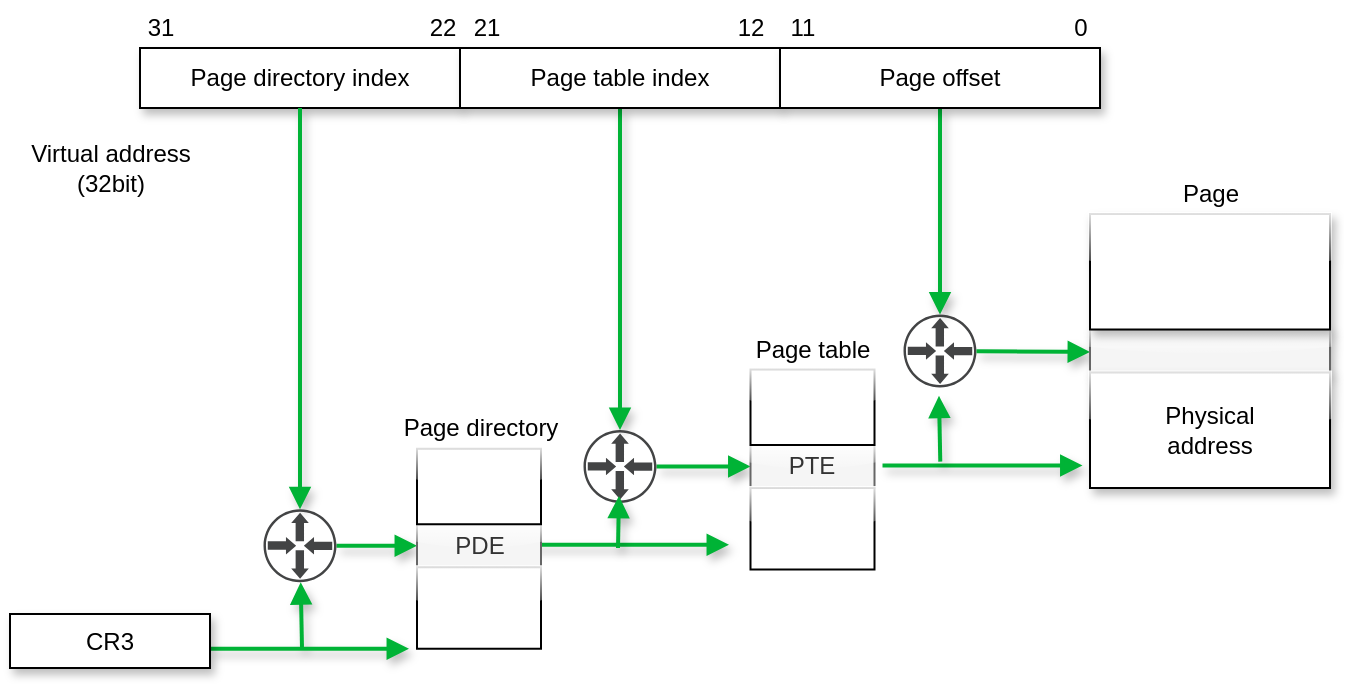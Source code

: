 <mxfile version="12.6.5" type="device"><diagram id="p52TPe1MFIf4rY6aWXlO" name="Page-1"><mxGraphModel dx="1086" dy="966" grid="1" gridSize="10" guides="1" tooltips="1" connect="1" arrows="1" fold="1" page="1" pageScale="1" pageWidth="827" pageHeight="1169" math="0" shadow="0"><root><mxCell id="0"/><mxCell id="1" parent="0"/><mxCell id="y8DR8QCF3OYDjf4ln9nw-1" value="Page directory index" style="rounded=0;whiteSpace=wrap;html=1;shadow=1;" parent="1" vertex="1"><mxGeometry x="75" y="520" width="160" height="30" as="geometry"/></mxCell><mxCell id="y8DR8QCF3OYDjf4ln9nw-5" value="31" style="text;html=1;align=center;verticalAlign=middle;resizable=0;points=[];autosize=1;shadow=1;" parent="1" vertex="1"><mxGeometry x="70" y="500" width="30" height="20" as="geometry"/></mxCell><mxCell id="y8DR8QCF3OYDjf4ln9nw-6" value="" style="edgeStyle=none;rounded=0;html=1;jettySize=auto;orthogonalLoop=1;strokeColor=#00B336;strokeWidth=2;fontColor=#000000;jumpStyle=none;endArrow=block;endFill=1;startArrow=none;exitX=0.5;exitY=1;exitDx=0;exitDy=0;shadow=1;" parent="1" source="y8DR8QCF3OYDjf4ln9nw-42" target="y8DR8QCF3OYDjf4ln9nw-12" edge="1"><mxGeometry width="100" relative="1" as="geometry"><mxPoint x="445" y="550" as="sourcePoint"/><mxPoint x="310" y="740" as="targetPoint"/></mxGeometry></mxCell><mxCell id="y8DR8QCF3OYDjf4ln9nw-12" value="" style="pointerEvents=1;shadow=0;dashed=0;html=1;strokeColor=none;fillColor=#434445;aspect=fixed;labelPosition=center;verticalLabelPosition=bottom;verticalAlign=top;align=center;outlineConnect=0;shape=mxgraph.vvd.physical_upstream_router;" parent="1" vertex="1"><mxGeometry x="456.75" y="653.25" width="36.5" height="36.5" as="geometry"/></mxCell><mxCell id="y8DR8QCF3OYDjf4ln9nw-13" value="" style="edgeStyle=none;rounded=0;html=1;jettySize=auto;orthogonalLoop=1;strokeColor=#00B336;strokeWidth=2;fontColor=#000000;jumpStyle=none;endArrow=block;endFill=1;startArrow=none;shadow=1;" parent="1" source="y8DR8QCF3OYDjf4ln9nw-12" edge="1"><mxGeometry width="100" relative="1" as="geometry"><mxPoint x="220" y="750" as="sourcePoint"/><mxPoint x="550" y="672" as="targetPoint"/></mxGeometry></mxCell><mxCell id="y8DR8QCF3OYDjf4ln9nw-14" value="" style="edgeStyle=none;rounded=0;html=1;jettySize=auto;orthogonalLoop=1;strokeColor=#00B336;strokeWidth=2;fontColor=#000000;jumpStyle=none;endArrow=block;endFill=1;startArrow=none;exitX=0.5;exitY=1;exitDx=0;exitDy=0;shadow=1;" parent="1" target="y8DR8QCF3OYDjf4ln9nw-40" edge="1"><mxGeometry width="100" relative="1" as="geometry"><mxPoint x="315" y="550" as="sourcePoint"/><mxPoint x="315" y="780" as="targetPoint"/></mxGeometry></mxCell><mxCell id="y8DR8QCF3OYDjf4ln9nw-15" value="" style="edgeStyle=none;rounded=0;html=1;entryX=0;entryY=0.5;jettySize=auto;orthogonalLoop=1;strokeColor=#00B336;strokeWidth=2;fontColor=#000000;jumpStyle=none;endArrow=block;endFill=1;startArrow=none;entryDx=0;entryDy=0;shadow=1;" parent="1" source="y8DR8QCF3OYDjf4ln9nw-40" target="y8DR8QCF3OYDjf4ln9nw-36" edge="1"><mxGeometry width="100" relative="1" as="geometry"><mxPoint x="336.25" y="820.75" as="sourcePoint"/><mxPoint x="516.25" y="820.75" as="targetPoint"/></mxGeometry></mxCell><mxCell id="y8DR8QCF3OYDjf4ln9nw-17" value="" style="edgeStyle=none;rounded=0;html=1;entryX=0;entryY=0.5;jettySize=auto;orthogonalLoop=1;strokeColor=#00B336;strokeWidth=2;fontColor=#000000;jumpStyle=none;endArrow=block;endFill=1;startArrow=none;shadow=1;" parent="1" edge="1"><mxGeometry width="100" relative="1" as="geometry"><mxPoint x="446.25" y="728.75" as="sourcePoint"/><mxPoint x="546.25" y="728.75" as="targetPoint"/></mxGeometry></mxCell><mxCell id="y8DR8QCF3OYDjf4ln9nw-18" value="" style="edgeStyle=none;rounded=0;html=1;entryX=0;entryY=0.5;jettySize=auto;orthogonalLoop=1;strokeColor=#00B336;strokeWidth=2;fontColor=#000000;jumpStyle=none;endArrow=block;endFill=1;startArrow=none;shadow=1;" parent="1" edge="1"><mxGeometry width="100" relative="1" as="geometry"><mxPoint x="269.5" y="768.38" as="sourcePoint"/><mxPoint x="369.5" y="768.38" as="targetPoint"/></mxGeometry></mxCell><mxCell id="y8DR8QCF3OYDjf4ln9nw-19" value="" style="edgeStyle=none;rounded=0;html=1;jettySize=auto;orthogonalLoop=1;strokeColor=#00B336;strokeWidth=2;fontColor=#000000;jumpStyle=none;endArrow=block;endFill=1;startArrow=none;exitX=0.5;exitY=1;exitDx=0;exitDy=0;shadow=1;" parent="1" source="y8DR8QCF3OYDjf4ln9nw-1" target="y8DR8QCF3OYDjf4ln9nw-50" edge="1"><mxGeometry width="100" relative="1" as="geometry"><mxPoint x="453" y="930" as="sourcePoint"/><mxPoint x="155" y="730" as="targetPoint"/></mxGeometry></mxCell><mxCell id="y8DR8QCF3OYDjf4ln9nw-20" value="" style="edgeStyle=none;rounded=0;html=1;jettySize=auto;orthogonalLoop=1;strokeColor=#00B336;strokeWidth=2;fontColor=#000000;jumpStyle=none;endArrow=block;endFill=1;startArrow=none;shadow=1;" parent="1" target="y8DR8QCF3OYDjf4ln9nw-50" edge="1"><mxGeometry width="100" relative="1" as="geometry"><mxPoint x="156" y="820" as="sourcePoint"/><mxPoint x="150" y="870" as="targetPoint"/></mxGeometry></mxCell><mxCell id="y8DR8QCF3OYDjf4ln9nw-21" value="22" style="text;html=1;align=center;verticalAlign=middle;resizable=0;points=[];autosize=1;shadow=1;" parent="1" vertex="1"><mxGeometry x="211" y="500" width="30" height="20" as="geometry"/></mxCell><mxCell id="y8DR8QCF3OYDjf4ln9nw-23" value="21" style="text;html=1;align=center;verticalAlign=middle;resizable=0;points=[];autosize=1;shadow=1;" parent="1" vertex="1"><mxGeometry x="233" y="500" width="30" height="20" as="geometry"/></mxCell><mxCell id="y8DR8QCF3OYDjf4ln9nw-24" value="12" style="text;html=1;align=center;verticalAlign=middle;resizable=0;points=[];autosize=1;shadow=1;" parent="1" vertex="1"><mxGeometry x="365" y="500" width="30" height="20" as="geometry"/></mxCell><mxCell id="y8DR8QCF3OYDjf4ln9nw-25" value="11" style="text;html=1;align=center;verticalAlign=middle;resizable=0;points=[];autosize=1;shadow=1;" parent="1" vertex="1"><mxGeometry x="391" y="500" width="30" height="20" as="geometry"/></mxCell><mxCell id="y8DR8QCF3OYDjf4ln9nw-26" value="0" style="text;html=1;align=center;verticalAlign=middle;resizable=0;points=[];autosize=1;shadow=1;" parent="1" vertex="1"><mxGeometry x="535" y="500" width="20" height="20" as="geometry"/></mxCell><mxCell id="y8DR8QCF3OYDjf4ln9nw-32" value="" style="rounded=0;whiteSpace=wrap;html=1;fillColor=#f5f5f5;strokeColor=#666666;fontColor=#333333;shadow=1;glass=1;" parent="1" vertex="1"><mxGeometry x="550" y="660.75" width="120" height="21.5" as="geometry"/></mxCell><mxCell id="y8DR8QCF3OYDjf4ln9nw-33" value="Physical&lt;br&gt;address" style="rounded=0;whiteSpace=wrap;html=1;shadow=1;glass=1;" parent="1" vertex="1"><mxGeometry x="550" y="682.25" width="120" height="57.75" as="geometry"/></mxCell><mxCell id="y8DR8QCF3OYDjf4ln9nw-34" value="" style="rounded=0;whiteSpace=wrap;html=1;shadow=1;glass=1;" parent="1" vertex="1"><mxGeometry x="550" y="603" width="120" height="57.75" as="geometry"/></mxCell><mxCell id="y8DR8QCF3OYDjf4ln9nw-35" value="Page" style="text;html=1;align=center;verticalAlign=middle;resizable=0;points=[];autosize=1;shadow=1;" parent="1" vertex="1"><mxGeometry x="590" y="583" width="40" height="20" as="geometry"/></mxCell><mxCell id="y8DR8QCF3OYDjf4ln9nw-36" value="PTE" style="rounded=0;whiteSpace=wrap;html=1;fillColor=#f5f5f5;strokeColor=#666666;fontColor=#333333;shadow=0;glass=1;" parent="1" vertex="1"><mxGeometry x="380.25" y="718.5" width="62" height="21.5" as="geometry"/></mxCell><mxCell id="y8DR8QCF3OYDjf4ln9nw-37" value="" style="rounded=0;whiteSpace=wrap;html=1;shadow=0;glass=1;" parent="1" vertex="1"><mxGeometry x="380.25" y="740" width="62" height="40.75" as="geometry"/></mxCell><mxCell id="y8DR8QCF3OYDjf4ln9nw-38" value="" style="rounded=0;whiteSpace=wrap;html=1;shadow=0;glass=1;" parent="1" vertex="1"><mxGeometry x="380.25" y="680.75" width="62" height="37.75" as="geometry"/></mxCell><mxCell id="y8DR8QCF3OYDjf4ln9nw-39" value="Page table" style="text;html=1;align=center;verticalAlign=middle;resizable=0;points=[];autosize=1;shadow=1;" parent="1" vertex="1"><mxGeometry x="376.25" y="660.75" width="70" height="20" as="geometry"/></mxCell><mxCell id="y8DR8QCF3OYDjf4ln9nw-40" value="" style="pointerEvents=1;shadow=0;dashed=0;html=1;strokeColor=none;fillColor=#434445;aspect=fixed;labelPosition=center;verticalLabelPosition=bottom;verticalAlign=top;align=center;outlineConnect=0;shape=mxgraph.vvd.physical_upstream_router;" parent="1" vertex="1"><mxGeometry x="296.75" y="711" width="36.5" height="36.5" as="geometry"/></mxCell><mxCell id="y8DR8QCF3OYDjf4ln9nw-41" value="Page table index" style="rounded=0;whiteSpace=wrap;html=1;shadow=1;" parent="1" vertex="1"><mxGeometry x="235" y="520" width="160" height="30" as="geometry"/></mxCell><mxCell id="y8DR8QCF3OYDjf4ln9nw-42" value="Page offset" style="rounded=0;whiteSpace=wrap;html=1;shadow=1;" parent="1" vertex="1"><mxGeometry x="395" y="520" width="160" height="30" as="geometry"/></mxCell><mxCell id="y8DR8QCF3OYDjf4ln9nw-45" value="" style="edgeStyle=none;rounded=0;html=1;entryX=0;entryY=0.5;jettySize=auto;orthogonalLoop=1;strokeColor=#00B336;strokeWidth=2;fontColor=#000000;jumpStyle=none;endArrow=block;endFill=1;startArrow=none;entryDx=0;entryDy=0;shadow=1;" parent="1" source="y8DR8QCF3OYDjf4ln9nw-50" target="y8DR8QCF3OYDjf4ln9nw-46" edge="1"><mxGeometry width="100" relative="1" as="geometry"><mxPoint x="169.5" y="860.37" as="sourcePoint"/><mxPoint x="349.5" y="860.37" as="targetPoint"/></mxGeometry></mxCell><mxCell id="y8DR8QCF3OYDjf4ln9nw-46" value="PDE" style="rounded=0;whiteSpace=wrap;html=1;fillColor=#f5f5f5;strokeColor=#666666;fontColor=#333333;shadow=0;glass=1;" parent="1" vertex="1"><mxGeometry x="213.5" y="758.12" width="62" height="21.5" as="geometry"/></mxCell><mxCell id="y8DR8QCF3OYDjf4ln9nw-47" value="" style="rounded=0;whiteSpace=wrap;html=1;shadow=0;glass=1;" parent="1" vertex="1"><mxGeometry x="213.5" y="779.62" width="62" height="40.75" as="geometry"/></mxCell><mxCell id="y8DR8QCF3OYDjf4ln9nw-48" value="" style="rounded=0;whiteSpace=wrap;html=1;shadow=0;glass=1;" parent="1" vertex="1"><mxGeometry x="213.5" y="720.37" width="62" height="37.75" as="geometry"/></mxCell><mxCell id="y8DR8QCF3OYDjf4ln9nw-49" value="Page directory" style="text;html=1;align=center;verticalAlign=middle;resizable=0;points=[];autosize=1;shadow=1;" parent="1" vertex="1"><mxGeometry x="199.5" y="700.37" width="90" height="20" as="geometry"/></mxCell><mxCell id="y8DR8QCF3OYDjf4ln9nw-50" value="" style="pointerEvents=1;shadow=0;dashed=0;html=1;strokeColor=none;fillColor=#434445;aspect=fixed;labelPosition=center;verticalLabelPosition=bottom;verticalAlign=top;align=center;outlineConnect=0;shape=mxgraph.vvd.physical_upstream_router;" parent="1" vertex="1"><mxGeometry x="136.75" y="750.62" width="36.5" height="36.5" as="geometry"/></mxCell><mxCell id="y8DR8QCF3OYDjf4ln9nw-51" value="" style="edgeStyle=none;rounded=0;html=1;entryX=0;entryY=0.5;jettySize=auto;orthogonalLoop=1;strokeColor=#00B336;strokeWidth=2;fontColor=#000000;jumpStyle=none;endArrow=block;endFill=1;startArrow=none;shadow=1;" parent="1" edge="1"><mxGeometry width="100" relative="1" as="geometry"><mxPoint x="109.5" y="820.37" as="sourcePoint"/><mxPoint x="209.5" y="820.37" as="targetPoint"/></mxGeometry></mxCell><mxCell id="y8DR8QCF3OYDjf4ln9nw-52" value="CR3" style="rounded=0;whiteSpace=wrap;html=1;shadow=1;" parent="1" vertex="1"><mxGeometry x="10" y="803" width="100" height="27" as="geometry"/></mxCell><mxCell id="y8DR8QCF3OYDjf4ln9nw-53" value="" style="edgeStyle=none;rounded=0;html=1;jettySize=auto;orthogonalLoop=1;strokeColor=#00B336;strokeWidth=2;fontColor=#000000;jumpStyle=none;endArrow=block;endFill=1;startArrow=none;shadow=1;" parent="1" edge="1"><mxGeometry width="100" relative="1" as="geometry"><mxPoint x="314" y="770" as="sourcePoint"/><mxPoint x="314.497" y="743.94" as="targetPoint"/></mxGeometry></mxCell><mxCell id="y8DR8QCF3OYDjf4ln9nw-54" value="" style="edgeStyle=none;rounded=0;html=1;jettySize=auto;orthogonalLoop=1;strokeColor=#00B336;strokeWidth=2;fontColor=#000000;jumpStyle=none;endArrow=block;endFill=1;startArrow=none;shadow=1;" parent="1" edge="1"><mxGeometry width="100" relative="1" as="geometry"><mxPoint x="475.14" y="726.81" as="sourcePoint"/><mxPoint x="474.497" y="693.93" as="targetPoint"/></mxGeometry></mxCell><mxCell id="y8DR8QCF3OYDjf4ln9nw-55" value="Virtual address&lt;br&gt;(32bit)" style="text;html=1;align=center;verticalAlign=middle;resizable=0;points=[];autosize=1;shadow=1;" parent="1" vertex="1"><mxGeometry x="10" y="565" width="100" height="30" as="geometry"/></mxCell></root></mxGraphModel></diagram></mxfile>